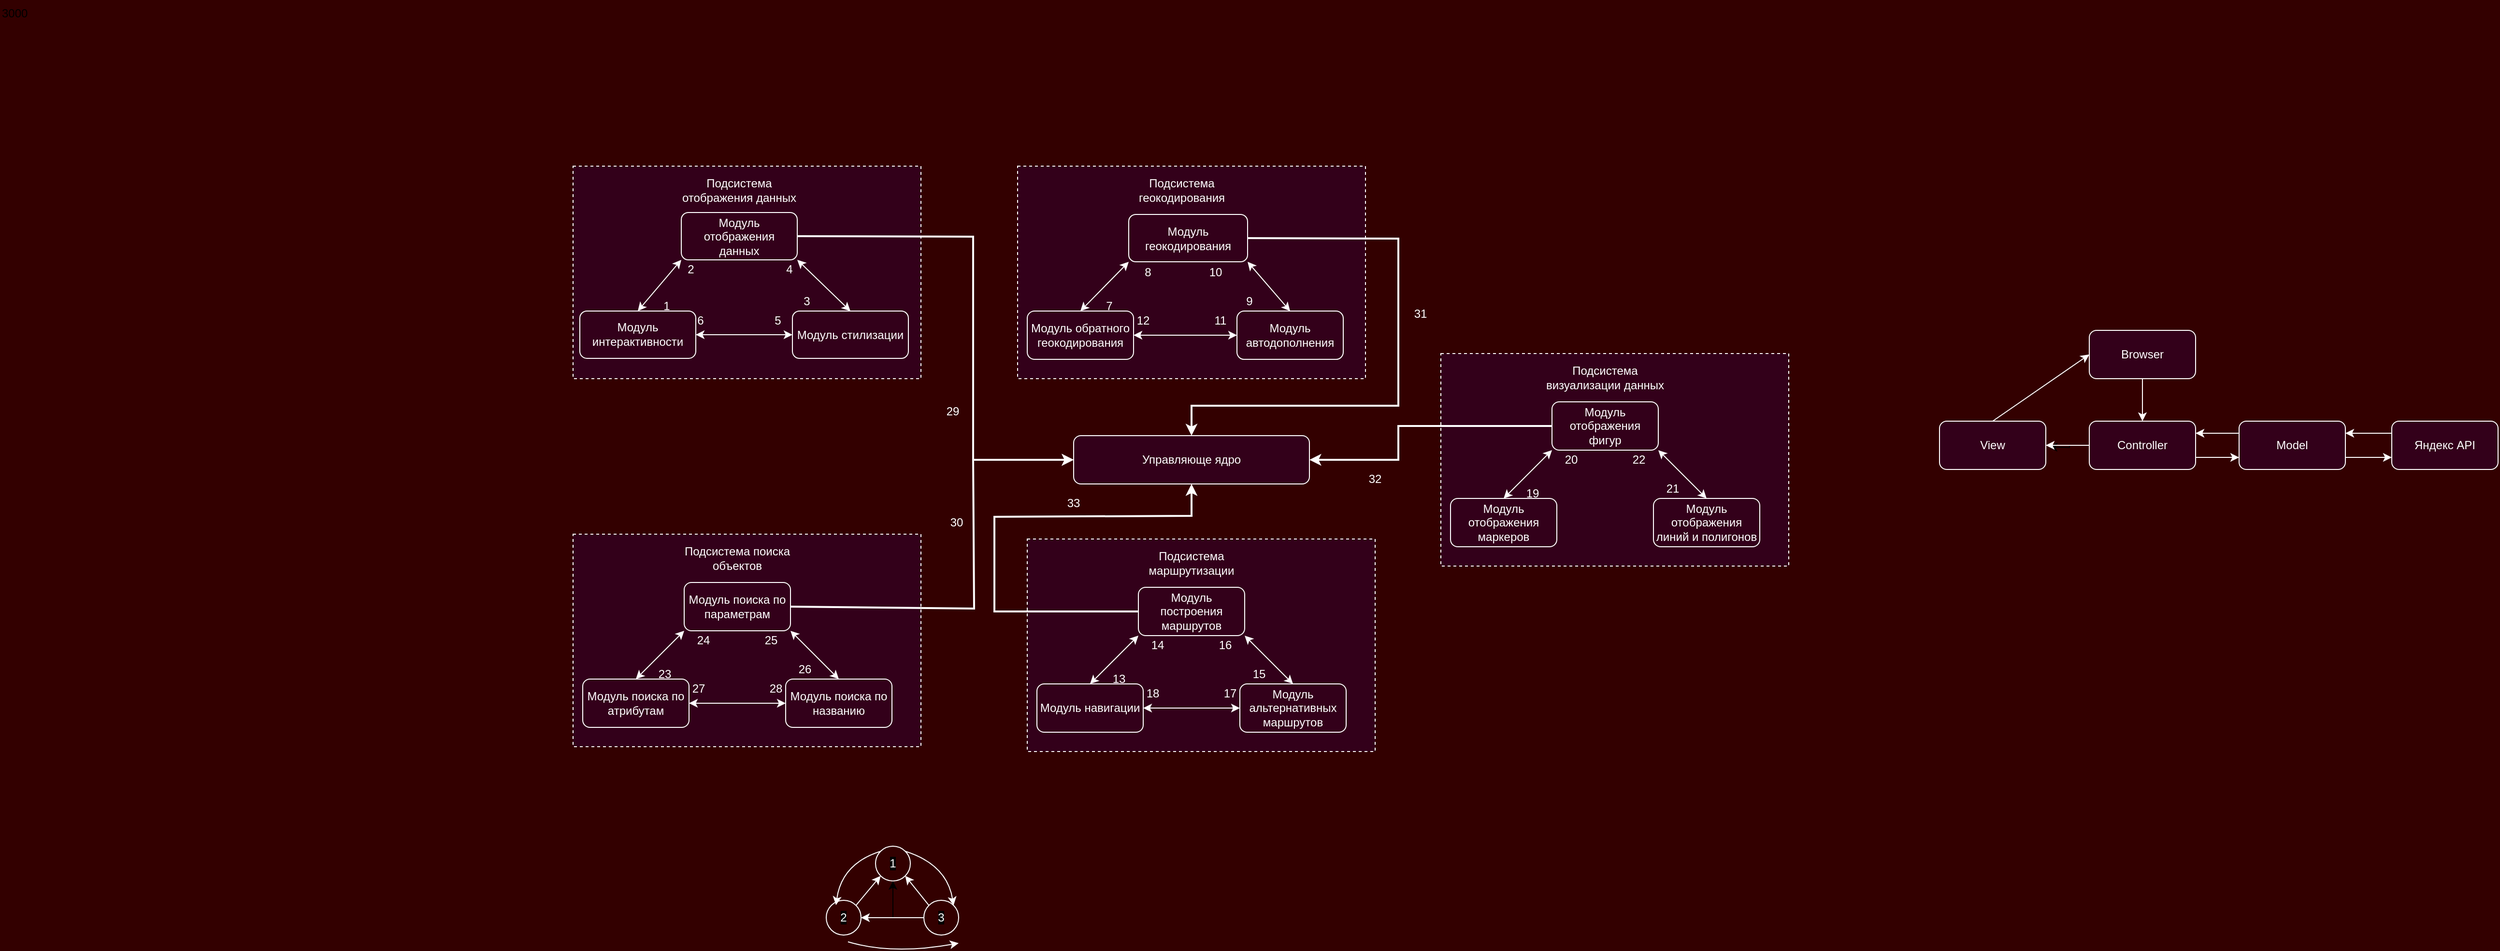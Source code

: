 <mxfile version="23.1.2" type="github">
  <diagram name="Страница — 1" id="5i1mLzlN07jmrmbTKN8E">
    <mxGraphModel dx="607" dy="330" grid="0" gridSize="2" guides="1" tooltips="1" connect="1" arrows="1" fold="1" page="1" pageScale="1" pageWidth="300000" pageHeight="300000" background="#330000" math="0" shadow="0">
      <root>
        <mxCell id="0" />
        <mxCell id="1" parent="0" />
        <mxCell id="a494tXdaxEgdpBk0lXqR-2" value="" style="rounded=0;whiteSpace=wrap;html=1;labelBackgroundColor=none;fillColor=#33001A;strokeColor=#FFFFFF;fontColor=#FFFFFF;dashed=1;" parent="1" vertex="1">
          <mxGeometry x="772" y="334" width="360" height="220" as="geometry" />
        </mxCell>
        <mxCell id="a494tXdaxEgdpBk0lXqR-33" value="Подсистема отображения данных" style="text;strokeColor=none;align=center;fillColor=none;html=1;verticalAlign=middle;whiteSpace=wrap;rounded=0;labelBackgroundColor=none;fontColor=#FFFFFF;" parent="1" vertex="1">
          <mxGeometry x="879" y="344" width="130" height="30" as="geometry" />
        </mxCell>
        <mxCell id="a494tXdaxEgdpBk0lXqR-49" value="" style="endArrow=classic;startArrow=classic;rounded=0;entryX=0;entryY=1;entryDx=0;entryDy=0;exitX=0.5;exitY=0;exitDx=0;exitDy=0;strokeColor=#FFFFFF;targetPerimeterSpacing=2;sourcePerimeterSpacing=2;labelPosition=left;verticalLabelPosition=top;align=right;verticalAlign=bottom;html=1;" parent="1" source="a494tXdaxEgdpBk0lXqR-118" target="a494tXdaxEgdpBk0lXqR-117" edge="1">
          <mxGeometry width="50" height="50" relative="1" as="geometry">
            <mxPoint x="839" y="484" as="sourcePoint" />
            <mxPoint x="904.582" y="426.435" as="targetPoint" />
            <Array as="points" />
          </mxGeometry>
        </mxCell>
        <mxCell id="a494tXdaxEgdpBk0lXqR-51" value="1" style="text;html=1;strokeColor=none;fillColor=none;align=center;verticalAlign=middle;whiteSpace=wrap;rounded=0;fontColor=#FFFFFF;" parent="1" vertex="1">
          <mxGeometry x="854" y="469" width="30" height="20" as="geometry" />
        </mxCell>
        <mxCell id="a494tXdaxEgdpBk0lXqR-52" value="2" style="text;html=1;strokeColor=none;fillColor=none;align=center;verticalAlign=middle;whiteSpace=wrap;rounded=0;fontColor=#FFFFFF;" parent="1" vertex="1">
          <mxGeometry x="879" y="431" width="30" height="20" as="geometry" />
        </mxCell>
        <mxCell id="a494tXdaxEgdpBk0lXqR-53" value="" style="endArrow=classic;startArrow=classic;rounded=0;entryX=1;entryY=1;entryDx=0;entryDy=0;exitX=0.5;exitY=0;exitDx=0;exitDy=0;strokeColor=#FFFFFF;targetPerimeterSpacing=2;sourcePerimeterSpacing=2;labelPosition=left;verticalLabelPosition=top;align=right;verticalAlign=bottom;html=1;jumpStyle=none;" parent="1" source="a494tXdaxEgdpBk0lXqR-119" target="a494tXdaxEgdpBk0lXqR-117" edge="1">
          <mxGeometry width="50" height="50" relative="1" as="geometry">
            <mxPoint x="1049" y="484" as="sourcePoint" />
            <mxPoint x="983.418" y="426.435" as="targetPoint" />
            <Array as="points" />
          </mxGeometry>
        </mxCell>
        <mxCell id="a494tXdaxEgdpBk0lXqR-54" value="" style="endArrow=classic;startArrow=classic;rounded=0;exitX=0;exitY=0.5;exitDx=0;exitDy=0;strokeColor=#FFFFFF;targetPerimeterSpacing=2;sourcePerimeterSpacing=2;labelPosition=left;verticalLabelPosition=top;align=right;verticalAlign=bottom;html=1;entryX=1;entryY=0.5;entryDx=0;entryDy=0;" parent="1" source="a494tXdaxEgdpBk0lXqR-119" target="a494tXdaxEgdpBk0lXqR-118" edge="1">
          <mxGeometry width="50" height="50" relative="1" as="geometry">
            <mxPoint x="994" y="509" as="sourcePoint" />
            <mxPoint x="894.0" y="509" as="targetPoint" />
            <Array as="points" />
          </mxGeometry>
        </mxCell>
        <mxCell id="a494tXdaxEgdpBk0lXqR-55" value="4" style="text;html=1;strokeColor=none;fillColor=none;align=center;verticalAlign=middle;whiteSpace=wrap;rounded=0;fontColor=#FFFFFF;" parent="1" vertex="1">
          <mxGeometry x="981" y="431" width="30" height="20" as="geometry" />
        </mxCell>
        <mxCell id="a494tXdaxEgdpBk0lXqR-56" value="3" style="text;html=1;strokeColor=none;fillColor=none;align=center;verticalAlign=middle;whiteSpace=wrap;rounded=0;fontColor=#FFFFFF;" parent="1" vertex="1">
          <mxGeometry x="999" y="464" width="30" height="20" as="geometry" />
        </mxCell>
        <mxCell id="a494tXdaxEgdpBk0lXqR-57" value="6" style="text;html=1;strokeColor=none;fillColor=none;align=center;verticalAlign=middle;whiteSpace=wrap;rounded=0;fontColor=#FFFFFF;" parent="1" vertex="1">
          <mxGeometry x="889" y="484" width="30" height="20" as="geometry" />
        </mxCell>
        <mxCell id="a494tXdaxEgdpBk0lXqR-58" value="5" style="text;html=1;strokeColor=none;fillColor=none;align=center;verticalAlign=middle;whiteSpace=wrap;rounded=0;fontColor=#FFFFFF;" parent="1" vertex="1">
          <mxGeometry x="969" y="484" width="30" height="20" as="geometry" />
        </mxCell>
        <mxCell id="a494tXdaxEgdpBk0lXqR-60" value="" style="rounded=0;whiteSpace=wrap;html=1;labelBackgroundColor=none;fillColor=#33001A;strokeColor=#FFFFFF;fontColor=#FFFFFF;dashed=1;" parent="1" vertex="1">
          <mxGeometry x="1232" y="334" width="360" height="220" as="geometry" />
        </mxCell>
        <mxCell id="a494tXdaxEgdpBk0lXqR-61" value="Модуль геокодирования" style="rounded=1;whiteSpace=wrap;html=1;strokeColor=#FFFFFF;fillColor=#33001A;fontColor=#FFFFFF;" parent="1" vertex="1">
          <mxGeometry x="1347" y="384" width="123" height="49.05" as="geometry" />
        </mxCell>
        <mxCell id="a494tXdaxEgdpBk0lXqR-62" value="Подсистема геокодирования" style="text;strokeColor=none;align=center;fillColor=none;html=1;verticalAlign=middle;whiteSpace=wrap;rounded=0;labelBackgroundColor=none;fontColor=#FFFFFF;" parent="1" vertex="1">
          <mxGeometry x="1337" y="344" width="130" height="30" as="geometry" />
        </mxCell>
        <mxCell id="a494tXdaxEgdpBk0lXqR-63" value="Модуль обратного геокодирования" style="rounded=1;whiteSpace=wrap;html=1;strokeColor=#FFFFFF;fillColor=#33001A;fontColor=#FFFFFF;" parent="1" vertex="1">
          <mxGeometry x="1242" y="484" width="110" height="50" as="geometry" />
        </mxCell>
        <mxCell id="a494tXdaxEgdpBk0lXqR-64" value="Модуль автодополнения" style="rounded=1;whiteSpace=wrap;html=1;strokeColor=#FFFFFF;fillColor=#33001A;fontColor=#FFFFFF;" parent="1" vertex="1">
          <mxGeometry x="1459" y="484.05" width="110" height="50" as="geometry" />
        </mxCell>
        <mxCell id="a494tXdaxEgdpBk0lXqR-65" value="" style="endArrow=classic;startArrow=classic;rounded=0;entryX=0;entryY=1;entryDx=0;entryDy=0;exitX=0.5;exitY=0;exitDx=0;exitDy=0;strokeColor=#FFFFFF;targetPerimeterSpacing=2;sourcePerimeterSpacing=2;labelPosition=left;verticalLabelPosition=top;align=right;verticalAlign=bottom;html=1;" parent="1" source="a494tXdaxEgdpBk0lXqR-63" target="a494tXdaxEgdpBk0lXqR-61" edge="1">
          <mxGeometry width="50" height="50" relative="1" as="geometry">
            <mxPoint x="1542" y="564" as="sourcePoint" />
            <mxPoint x="1592" y="514" as="targetPoint" />
            <Array as="points" />
          </mxGeometry>
        </mxCell>
        <mxCell id="a494tXdaxEgdpBk0lXqR-66" value="7" style="text;html=1;strokeColor=none;fillColor=none;align=center;verticalAlign=middle;whiteSpace=wrap;rounded=0;fontColor=#FFFFFF;" parent="1" vertex="1">
          <mxGeometry x="1312" y="469" width="30" height="20" as="geometry" />
        </mxCell>
        <mxCell id="a494tXdaxEgdpBk0lXqR-67" value="8" style="text;html=1;strokeColor=none;fillColor=none;align=center;verticalAlign=middle;whiteSpace=wrap;rounded=0;fontColor=#FFFFFF;" parent="1" vertex="1">
          <mxGeometry x="1352" y="434" width="30" height="20" as="geometry" />
        </mxCell>
        <mxCell id="a494tXdaxEgdpBk0lXqR-68" value="" style="endArrow=classic;startArrow=classic;rounded=0;entryX=1;entryY=1;entryDx=0;entryDy=0;exitX=0.5;exitY=0;exitDx=0;exitDy=0;strokeColor=#FFFFFF;targetPerimeterSpacing=2;sourcePerimeterSpacing=2;labelPosition=left;verticalLabelPosition=top;align=right;verticalAlign=bottom;html=1;jumpStyle=none;" parent="1" source="a494tXdaxEgdpBk0lXqR-64" target="a494tXdaxEgdpBk0lXqR-61" edge="1">
          <mxGeometry width="50" height="50" relative="1" as="geometry">
            <mxPoint x="1312" y="494" as="sourcePoint" />
            <mxPoint x="1392" y="474" as="targetPoint" />
            <Array as="points" />
          </mxGeometry>
        </mxCell>
        <mxCell id="a494tXdaxEgdpBk0lXqR-69" value="" style="endArrow=classic;startArrow=classic;rounded=0;exitX=0;exitY=0.5;exitDx=0;exitDy=0;strokeColor=#FFFFFF;targetPerimeterSpacing=2;sourcePerimeterSpacing=2;labelPosition=left;verticalLabelPosition=top;align=right;verticalAlign=bottom;html=1;entryX=1;entryY=0.5;entryDx=0;entryDy=0;" parent="1" source="a494tXdaxEgdpBk0lXqR-64" target="a494tXdaxEgdpBk0lXqR-63" edge="1">
          <mxGeometry width="50" height="50" relative="1" as="geometry">
            <mxPoint x="1474" y="489" as="sourcePoint" />
            <mxPoint x="1382" y="469" as="targetPoint" />
            <Array as="points" />
          </mxGeometry>
        </mxCell>
        <mxCell id="a494tXdaxEgdpBk0lXqR-70" value="10" style="text;html=1;strokeColor=none;fillColor=none;align=center;verticalAlign=middle;whiteSpace=wrap;rounded=0;fontColor=#FFFFFF;" parent="1" vertex="1">
          <mxGeometry x="1422" y="434" width="30" height="20" as="geometry" />
        </mxCell>
        <mxCell id="a494tXdaxEgdpBk0lXqR-71" value="9" style="text;html=1;strokeColor=none;fillColor=none;align=center;verticalAlign=middle;whiteSpace=wrap;rounded=0;fontColor=#FFFFFF;" parent="1" vertex="1">
          <mxGeometry x="1457" y="464" width="30" height="20" as="geometry" />
        </mxCell>
        <mxCell id="a494tXdaxEgdpBk0lXqR-72" value="12" style="text;html=1;strokeColor=none;fillColor=none;align=center;verticalAlign=middle;whiteSpace=wrap;rounded=0;fontColor=#FFFFFF;" parent="1" vertex="1">
          <mxGeometry x="1347" y="484" width="30" height="20" as="geometry" />
        </mxCell>
        <mxCell id="a494tXdaxEgdpBk0lXqR-73" value="11" style="text;html=1;strokeColor=none;fillColor=none;align=center;verticalAlign=middle;whiteSpace=wrap;rounded=0;fontColor=#FFFFFF;" parent="1" vertex="1">
          <mxGeometry x="1427" y="484" width="30" height="20" as="geometry" />
        </mxCell>
        <mxCell id="a494tXdaxEgdpBk0lXqR-74" value="" style="rounded=0;whiteSpace=wrap;html=1;labelBackgroundColor=none;fillColor=#33001A;strokeColor=#FFFFFF;fontColor=#FFFFFF;dashed=1;" parent="1" vertex="1">
          <mxGeometry x="1242" y="720" width="360" height="220" as="geometry" />
        </mxCell>
        <mxCell id="a494tXdaxEgdpBk0lXqR-75" value="Модуль построения маршрутов" style="rounded=1;whiteSpace=wrap;html=1;strokeColor=#FFFFFF;fillColor=#33001A;fontColor=#FFFFFF;" parent="1" vertex="1">
          <mxGeometry x="1357" y="770" width="110" height="50" as="geometry" />
        </mxCell>
        <mxCell id="a494tXdaxEgdpBk0lXqR-76" value="Подсистема маршрутизации" style="text;strokeColor=none;align=center;fillColor=none;html=1;verticalAlign=middle;whiteSpace=wrap;rounded=0;labelBackgroundColor=none;fontColor=#FFFFFF;" parent="1" vertex="1">
          <mxGeometry x="1347" y="730" width="130" height="30" as="geometry" />
        </mxCell>
        <mxCell id="a494tXdaxEgdpBk0lXqR-77" value="Модуль навигации" style="rounded=1;whiteSpace=wrap;html=1;strokeColor=#FFFFFF;fillColor=#33001A;fontColor=#FFFFFF;" parent="1" vertex="1">
          <mxGeometry x="1252" y="870" width="110" height="50" as="geometry" />
        </mxCell>
        <mxCell id="a494tXdaxEgdpBk0lXqR-78" value="Модуль альтернативных маршрутов" style="rounded=1;whiteSpace=wrap;html=1;strokeColor=#FFFFFF;fillColor=#33001A;fontColor=#FFFFFF;" parent="1" vertex="1">
          <mxGeometry x="1462" y="870" width="110" height="50" as="geometry" />
        </mxCell>
        <mxCell id="a494tXdaxEgdpBk0lXqR-79" value="" style="endArrow=classic;startArrow=classic;rounded=0;entryX=0;entryY=1;entryDx=0;entryDy=0;exitX=0.5;exitY=0;exitDx=0;exitDy=0;strokeColor=#FFFFFF;targetPerimeterSpacing=2;sourcePerimeterSpacing=2;labelPosition=left;verticalLabelPosition=top;align=right;verticalAlign=bottom;html=1;" parent="1" source="a494tXdaxEgdpBk0lXqR-77" target="a494tXdaxEgdpBk0lXqR-75" edge="1">
          <mxGeometry width="50" height="50" relative="1" as="geometry">
            <mxPoint x="1552" y="950" as="sourcePoint" />
            <mxPoint x="1602" y="900" as="targetPoint" />
            <Array as="points" />
          </mxGeometry>
        </mxCell>
        <mxCell id="a494tXdaxEgdpBk0lXqR-80" value="13" style="text;html=1;strokeColor=none;fillColor=none;align=center;verticalAlign=middle;whiteSpace=wrap;rounded=0;fontColor=#FFFFFF;" parent="1" vertex="1">
          <mxGeometry x="1322" y="855" width="30" height="20" as="geometry" />
        </mxCell>
        <mxCell id="a494tXdaxEgdpBk0lXqR-81" value="14" style="text;html=1;strokeColor=none;fillColor=none;align=center;verticalAlign=middle;whiteSpace=wrap;rounded=0;fontColor=#FFFFFF;" parent="1" vertex="1">
          <mxGeometry x="1362" y="820" width="30" height="20" as="geometry" />
        </mxCell>
        <mxCell id="a494tXdaxEgdpBk0lXqR-82" value="" style="endArrow=classic;startArrow=classic;rounded=0;entryX=1;entryY=1;entryDx=0;entryDy=0;exitX=0.5;exitY=0;exitDx=0;exitDy=0;strokeColor=#FFFFFF;targetPerimeterSpacing=2;sourcePerimeterSpacing=2;labelPosition=left;verticalLabelPosition=top;align=right;verticalAlign=bottom;html=1;jumpStyle=none;" parent="1" source="a494tXdaxEgdpBk0lXqR-78" target="a494tXdaxEgdpBk0lXqR-75" edge="1">
          <mxGeometry width="50" height="50" relative="1" as="geometry">
            <mxPoint x="1322" y="880" as="sourcePoint" />
            <mxPoint x="1402" y="860" as="targetPoint" />
            <Array as="points" />
          </mxGeometry>
        </mxCell>
        <mxCell id="a494tXdaxEgdpBk0lXqR-83" value="" style="endArrow=classic;startArrow=classic;rounded=0;exitX=0;exitY=0.5;exitDx=0;exitDy=0;strokeColor=#FFFFFF;targetPerimeterSpacing=2;sourcePerimeterSpacing=2;labelPosition=left;verticalLabelPosition=top;align=right;verticalAlign=bottom;html=1;entryX=1;entryY=0.5;entryDx=0;entryDy=0;" parent="1" source="a494tXdaxEgdpBk0lXqR-78" target="a494tXdaxEgdpBk0lXqR-77" edge="1">
          <mxGeometry width="50" height="50" relative="1" as="geometry">
            <mxPoint x="1484" y="875" as="sourcePoint" />
            <mxPoint x="1392" y="855" as="targetPoint" />
            <Array as="points" />
          </mxGeometry>
        </mxCell>
        <mxCell id="a494tXdaxEgdpBk0lXqR-84" value="16" style="text;html=1;strokeColor=none;fillColor=none;align=center;verticalAlign=middle;whiteSpace=wrap;rounded=0;fontColor=#FFFFFF;" parent="1" vertex="1">
          <mxGeometry x="1432" y="820" width="30" height="20" as="geometry" />
        </mxCell>
        <mxCell id="a494tXdaxEgdpBk0lXqR-85" value="15" style="text;html=1;strokeColor=none;fillColor=none;align=center;verticalAlign=middle;whiteSpace=wrap;rounded=0;fontColor=#FFFFFF;" parent="1" vertex="1">
          <mxGeometry x="1467" y="850" width="30" height="20" as="geometry" />
        </mxCell>
        <mxCell id="a494tXdaxEgdpBk0lXqR-86" value="18" style="text;html=1;strokeColor=none;fillColor=none;align=center;verticalAlign=middle;whiteSpace=wrap;rounded=0;fontColor=#FFFFFF;" parent="1" vertex="1">
          <mxGeometry x="1357" y="870" width="30" height="20" as="geometry" />
        </mxCell>
        <mxCell id="a494tXdaxEgdpBk0lXqR-87" value="17" style="text;html=1;strokeColor=none;fillColor=none;align=center;verticalAlign=middle;whiteSpace=wrap;rounded=0;fontColor=#FFFFFF;" parent="1" vertex="1">
          <mxGeometry x="1437" y="870" width="30" height="20" as="geometry" />
        </mxCell>
        <mxCell id="a494tXdaxEgdpBk0lXqR-88" value="" style="rounded=0;whiteSpace=wrap;html=1;labelBackgroundColor=none;fillColor=#33001A;strokeColor=#FFFFFF;fontColor=#FFFFFF;dashed=1;" parent="1" vertex="1">
          <mxGeometry x="1670" y="528" width="360" height="220" as="geometry" />
        </mxCell>
        <mxCell id="a494tXdaxEgdpBk0lXqR-89" value="Модуль отображения фигур" style="rounded=1;whiteSpace=wrap;html=1;strokeColor=#FFFFFF;fillColor=#33001A;fontColor=#FFFFFF;" parent="1" vertex="1">
          <mxGeometry x="1785" y="578" width="110" height="50" as="geometry" />
        </mxCell>
        <mxCell id="a494tXdaxEgdpBk0lXqR-90" value="Подсистема визуализации данных" style="text;strokeColor=none;align=center;fillColor=none;html=1;verticalAlign=middle;whiteSpace=wrap;rounded=0;labelBackgroundColor=none;fontColor=#FFFFFF;" parent="1" vertex="1">
          <mxGeometry x="1775" y="538" width="130" height="30" as="geometry" />
        </mxCell>
        <mxCell id="a494tXdaxEgdpBk0lXqR-91" value="Модуль отображения маркеров" style="rounded=1;whiteSpace=wrap;html=1;strokeColor=#FFFFFF;fillColor=#33001A;fontColor=#FFFFFF;" parent="1" vertex="1">
          <mxGeometry x="1680" y="678" width="110" height="50" as="geometry" />
        </mxCell>
        <mxCell id="a494tXdaxEgdpBk0lXqR-92" value="Модуль отображения линий и полигонов" style="rounded=1;whiteSpace=wrap;html=1;strokeColor=#FFFFFF;fillColor=#33001A;fontColor=#FFFFFF;" parent="1" vertex="1">
          <mxGeometry x="1890" y="678" width="110" height="50" as="geometry" />
        </mxCell>
        <mxCell id="a494tXdaxEgdpBk0lXqR-93" value="" style="endArrow=classic;startArrow=classic;rounded=0;entryX=0;entryY=1;entryDx=0;entryDy=0;exitX=0.5;exitY=0;exitDx=0;exitDy=0;strokeColor=#FFFFFF;targetPerimeterSpacing=2;sourcePerimeterSpacing=2;labelPosition=left;verticalLabelPosition=top;align=right;verticalAlign=bottom;html=1;" parent="1" source="a494tXdaxEgdpBk0lXqR-91" target="a494tXdaxEgdpBk0lXqR-89" edge="1">
          <mxGeometry width="50" height="50" relative="1" as="geometry">
            <mxPoint x="1980" y="758" as="sourcePoint" />
            <mxPoint x="2030" y="708" as="targetPoint" />
            <Array as="points" />
          </mxGeometry>
        </mxCell>
        <mxCell id="a494tXdaxEgdpBk0lXqR-94" value="19" style="text;html=1;strokeColor=none;fillColor=none;align=center;verticalAlign=middle;whiteSpace=wrap;rounded=0;fontColor=#FFFFFF;" parent="1" vertex="1">
          <mxGeometry x="1750" y="663" width="30" height="20" as="geometry" />
        </mxCell>
        <mxCell id="a494tXdaxEgdpBk0lXqR-95" value="20" style="text;html=1;strokeColor=none;fillColor=none;align=center;verticalAlign=middle;whiteSpace=wrap;rounded=0;fontColor=#FFFFFF;" parent="1" vertex="1">
          <mxGeometry x="1790" y="628" width="30" height="20" as="geometry" />
        </mxCell>
        <mxCell id="a494tXdaxEgdpBk0lXqR-96" value="" style="endArrow=classic;startArrow=classic;rounded=0;entryX=1;entryY=1;entryDx=0;entryDy=0;exitX=0.5;exitY=0;exitDx=0;exitDy=0;strokeColor=#FFFFFF;targetPerimeterSpacing=2;sourcePerimeterSpacing=2;labelPosition=left;verticalLabelPosition=top;align=right;verticalAlign=bottom;html=1;jumpStyle=none;" parent="1" source="a494tXdaxEgdpBk0lXqR-92" target="a494tXdaxEgdpBk0lXqR-89" edge="1">
          <mxGeometry width="50" height="50" relative="1" as="geometry">
            <mxPoint x="1750" y="688" as="sourcePoint" />
            <mxPoint x="1830" y="668" as="targetPoint" />
            <Array as="points" />
          </mxGeometry>
        </mxCell>
        <mxCell id="a494tXdaxEgdpBk0lXqR-98" value="22" style="text;html=1;strokeColor=none;fillColor=none;align=center;verticalAlign=middle;whiteSpace=wrap;rounded=0;fontColor=#FFFFFF;" parent="1" vertex="1">
          <mxGeometry x="1860" y="628" width="30" height="20" as="geometry" />
        </mxCell>
        <mxCell id="a494tXdaxEgdpBk0lXqR-99" value="21" style="text;html=1;strokeColor=none;fillColor=none;align=center;verticalAlign=middle;whiteSpace=wrap;rounded=0;fontColor=#FFFFFF;" parent="1" vertex="1">
          <mxGeometry x="1895" y="658" width="30" height="20" as="geometry" />
        </mxCell>
        <mxCell id="a494tXdaxEgdpBk0lXqR-103" value="" style="rounded=0;whiteSpace=wrap;html=1;labelBackgroundColor=none;fillColor=#33001A;strokeColor=#FFFFFF;fontColor=#FFFFFF;dashed=1;" parent="1" vertex="1">
          <mxGeometry x="772" y="715" width="360" height="220" as="geometry" />
        </mxCell>
        <mxCell id="a494tXdaxEgdpBk0lXqR-104" value="Модуль поиска по параметрам" style="rounded=1;whiteSpace=wrap;html=1;strokeColor=#FFFFFF;fillColor=#33001A;fontColor=#FFFFFF;" parent="1" vertex="1">
          <mxGeometry x="887" y="765" width="110" height="50" as="geometry" />
        </mxCell>
        <mxCell id="a494tXdaxEgdpBk0lXqR-105" value="Подсистема поиска объектов" style="text;strokeColor=none;align=center;fillColor=none;html=1;verticalAlign=middle;whiteSpace=wrap;rounded=0;labelBackgroundColor=none;fontColor=#FFFFFF;" parent="1" vertex="1">
          <mxGeometry x="877" y="725" width="130" height="30" as="geometry" />
        </mxCell>
        <mxCell id="a494tXdaxEgdpBk0lXqR-106" value="Модуль поиска по атрибутам" style="rounded=1;whiteSpace=wrap;html=1;strokeColor=#FFFFFF;fillColor=#33001A;fontColor=#FFFFFF;" parent="1" vertex="1">
          <mxGeometry x="782" y="865" width="110" height="50" as="geometry" />
        </mxCell>
        <mxCell id="a494tXdaxEgdpBk0lXqR-107" value="Модуль поиска по названию" style="rounded=1;whiteSpace=wrap;html=1;strokeColor=#FFFFFF;fillColor=#33001A;fontColor=#FFFFFF;" parent="1" vertex="1">
          <mxGeometry x="992" y="865" width="110" height="50" as="geometry" />
        </mxCell>
        <mxCell id="a494tXdaxEgdpBk0lXqR-108" value="" style="endArrow=classic;startArrow=classic;rounded=0;entryX=0;entryY=1;entryDx=0;entryDy=0;exitX=0.5;exitY=0;exitDx=0;exitDy=0;strokeColor=#FFFFFF;targetPerimeterSpacing=2;sourcePerimeterSpacing=2;labelPosition=left;verticalLabelPosition=top;align=right;verticalAlign=bottom;html=1;" parent="1" source="a494tXdaxEgdpBk0lXqR-106" target="a494tXdaxEgdpBk0lXqR-104" edge="1">
          <mxGeometry width="50" height="50" relative="1" as="geometry">
            <mxPoint x="1082" y="945" as="sourcePoint" />
            <mxPoint x="1132" y="895" as="targetPoint" />
            <Array as="points" />
          </mxGeometry>
        </mxCell>
        <mxCell id="a494tXdaxEgdpBk0lXqR-109" value="23" style="text;html=1;strokeColor=none;fillColor=none;align=center;verticalAlign=middle;whiteSpace=wrap;rounded=0;fontColor=#FFFFFF;" parent="1" vertex="1">
          <mxGeometry x="852" y="850" width="30" height="20" as="geometry" />
        </mxCell>
        <mxCell id="a494tXdaxEgdpBk0lXqR-110" value="24" style="text;html=1;strokeColor=none;fillColor=none;align=center;verticalAlign=middle;whiteSpace=wrap;rounded=0;fontColor=#FFFFFF;" parent="1" vertex="1">
          <mxGeometry x="892" y="815" width="30" height="20" as="geometry" />
        </mxCell>
        <mxCell id="a494tXdaxEgdpBk0lXqR-111" value="" style="endArrow=classic;startArrow=classic;rounded=0;entryX=1;entryY=1;entryDx=0;entryDy=0;exitX=0.5;exitY=0;exitDx=0;exitDy=0;strokeColor=#FFFFFF;targetPerimeterSpacing=2;sourcePerimeterSpacing=2;labelPosition=left;verticalLabelPosition=top;align=right;verticalAlign=bottom;html=1;jumpStyle=none;" parent="1" source="a494tXdaxEgdpBk0lXqR-107" target="a494tXdaxEgdpBk0lXqR-104" edge="1">
          <mxGeometry width="50" height="50" relative="1" as="geometry">
            <mxPoint x="852" y="875" as="sourcePoint" />
            <mxPoint x="932" y="855" as="targetPoint" />
            <Array as="points" />
          </mxGeometry>
        </mxCell>
        <mxCell id="a494tXdaxEgdpBk0lXqR-112" value="" style="endArrow=classic;startArrow=classic;rounded=0;exitX=0;exitY=0.5;exitDx=0;exitDy=0;strokeColor=#FFFFFF;targetPerimeterSpacing=2;sourcePerimeterSpacing=2;labelPosition=left;verticalLabelPosition=top;align=right;verticalAlign=bottom;html=1;entryX=1;entryY=0.5;entryDx=0;entryDy=0;" parent="1" source="a494tXdaxEgdpBk0lXqR-107" target="a494tXdaxEgdpBk0lXqR-106" edge="1">
          <mxGeometry width="50" height="50" relative="1" as="geometry">
            <mxPoint x="1014" y="870" as="sourcePoint" />
            <mxPoint x="922" y="850" as="targetPoint" />
            <Array as="points" />
          </mxGeometry>
        </mxCell>
        <mxCell id="a494tXdaxEgdpBk0lXqR-113" value="25" style="text;html=1;strokeColor=none;fillColor=none;align=center;verticalAlign=middle;whiteSpace=wrap;rounded=0;fontColor=#FFFFFF;" parent="1" vertex="1">
          <mxGeometry x="962" y="815" width="30" height="20" as="geometry" />
        </mxCell>
        <mxCell id="a494tXdaxEgdpBk0lXqR-114" value="26" style="text;html=1;strokeColor=none;fillColor=none;align=center;verticalAlign=middle;whiteSpace=wrap;rounded=0;fontColor=#FFFFFF;" parent="1" vertex="1">
          <mxGeometry x="997" y="845" width="30" height="20" as="geometry" />
        </mxCell>
        <mxCell id="a494tXdaxEgdpBk0lXqR-115" value="27" style="text;html=1;strokeColor=none;fillColor=none;align=center;verticalAlign=middle;whiteSpace=wrap;rounded=0;fontColor=#FFFFFF;" parent="1" vertex="1">
          <mxGeometry x="887" y="865" width="30" height="20" as="geometry" />
        </mxCell>
        <mxCell id="a494tXdaxEgdpBk0lXqR-116" value="28" style="text;html=1;strokeColor=none;fillColor=none;align=center;verticalAlign=middle;whiteSpace=wrap;rounded=0;fontColor=#FFFFFF;" parent="1" vertex="1">
          <mxGeometry x="967" y="865" width="30" height="20" as="geometry" />
        </mxCell>
        <mxCell id="a494tXdaxEgdpBk0lXqR-117" value="Модуль отображения данных" style="rounded=1;whiteSpace=wrap;html=1;strokeColor=#FFFFFF;fillColor=#33001A;fontColor=#FFFFFF;" parent="1" vertex="1">
          <mxGeometry x="884" y="382" width="120" height="49" as="geometry" />
        </mxCell>
        <mxCell id="a494tXdaxEgdpBk0lXqR-118" value="Модуль интерактивности" style="rounded=1;whiteSpace=wrap;html=1;strokeColor=#FFFFFF;fillColor=#33001A;fontColor=#FFFFFF;" parent="1" vertex="1">
          <mxGeometry x="779" y="483.95" width="120" height="49" as="geometry" />
        </mxCell>
        <mxCell id="a494tXdaxEgdpBk0lXqR-119" value="Модуль стилизации" style="rounded=1;whiteSpace=wrap;html=1;strokeColor=#FFFFFF;fillColor=#33001A;fontColor=#FFFFFF;" parent="1" vertex="1">
          <mxGeometry x="999" y="484" width="120" height="49" as="geometry" />
        </mxCell>
        <mxCell id="a494tXdaxEgdpBk0lXqR-121" value="Управляюще ядро" style="rounded=1;whiteSpace=wrap;html=1;strokeColor=#FFFFFF;fillColor=#33001A;fontColor=#FFFFFF;" parent="1" vertex="1">
          <mxGeometry x="1290" y="613" width="244" height="50" as="geometry" />
        </mxCell>
        <mxCell id="a494tXdaxEgdpBk0lXqR-122" value="3000" style="text;whiteSpace=wrap;" parent="1" vertex="1">
          <mxGeometry x="179.444" y="162.222" width="47" height="28" as="geometry" />
        </mxCell>
        <mxCell id="a494tXdaxEgdpBk0lXqR-125" value="" style="endArrow=classic;html=1;rounded=0;strokeColor=#FFFFFF;exitX=1;exitY=0.5;exitDx=0;exitDy=0;entryX=0;entryY=0.5;entryDx=0;entryDy=0;strokeWidth=2;" parent="1" source="a494tXdaxEgdpBk0lXqR-117" target="a494tXdaxEgdpBk0lXqR-121" edge="1">
          <mxGeometry width="50" height="50" relative="1" as="geometry">
            <mxPoint x="1155" y="626" as="sourcePoint" />
            <mxPoint x="1186" y="645" as="targetPoint" />
            <Array as="points">
              <mxPoint x="1186" y="407" />
              <mxPoint x="1186" y="638" />
            </Array>
          </mxGeometry>
        </mxCell>
        <mxCell id="a494tXdaxEgdpBk0lXqR-126" value="" style="endArrow=classic;html=1;rounded=0;strokeColor=#FFFFFF;strokeWidth=2;exitX=1;exitY=0.5;exitDx=0;exitDy=0;entryX=0.5;entryY=0;entryDx=0;entryDy=0;" parent="1" source="a494tXdaxEgdpBk0lXqR-61" target="a494tXdaxEgdpBk0lXqR-121" edge="1">
          <mxGeometry width="50" height="50" relative="1" as="geometry">
            <mxPoint x="1630" y="340" as="sourcePoint" />
            <mxPoint x="1400" y="582" as="targetPoint" />
            <Array as="points">
              <mxPoint x="1626" y="409" />
              <mxPoint x="1626" y="582" />
              <mxPoint x="1412" y="582" />
            </Array>
          </mxGeometry>
        </mxCell>
        <mxCell id="a494tXdaxEgdpBk0lXqR-127" value="" style="endArrow=classic;html=1;rounded=0;strokeColor=#FFFFFF;exitX=0;exitY=0.5;exitDx=0;exitDy=0;entryX=1;entryY=0.5;entryDx=0;entryDy=0;strokeWidth=2;" parent="1" source="a494tXdaxEgdpBk0lXqR-89" target="a494tXdaxEgdpBk0lXqR-121" edge="1">
          <mxGeometry width="50" height="50" relative="1" as="geometry">
            <mxPoint x="1683" y="378.5" as="sourcePoint" />
            <mxPoint x="1969" y="609.5" as="targetPoint" />
            <Array as="points">
              <mxPoint x="1703" y="603" />
              <mxPoint x="1626" y="603" />
              <mxPoint x="1626" y="638" />
            </Array>
          </mxGeometry>
        </mxCell>
        <mxCell id="a494tXdaxEgdpBk0lXqR-128" value="" style="endArrow=classic;html=1;rounded=0;strokeColor=#FFFFFF;exitX=1;exitY=0.5;exitDx=0;exitDy=0;strokeWidth=2;entryX=0;entryY=0.5;entryDx=0;entryDy=0;" parent="1" source="a494tXdaxEgdpBk0lXqR-104" target="a494tXdaxEgdpBk0lXqR-121" edge="1">
          <mxGeometry width="50" height="50" relative="1" as="geometry">
            <mxPoint x="962" y="595" as="sourcePoint" />
            <mxPoint x="1280" y="634" as="targetPoint" />
            <Array as="points">
              <mxPoint x="1187" y="792" />
              <mxPoint x="1186" y="638" />
            </Array>
          </mxGeometry>
        </mxCell>
        <mxCell id="a494tXdaxEgdpBk0lXqR-129" value="" style="endArrow=classic;html=1;rounded=0;strokeColor=#FFFFFF;strokeWidth=2;entryX=0.5;entryY=1;entryDx=0;entryDy=0;" parent="1" source="a494tXdaxEgdpBk0lXqR-75" target="a494tXdaxEgdpBk0lXqR-121" edge="1">
          <mxGeometry width="50" height="50" relative="1" as="geometry">
            <mxPoint x="1064" y="843" as="sourcePoint" />
            <mxPoint x="1357" y="691" as="targetPoint" />
            <Array as="points">
              <mxPoint x="1208" y="795" />
              <mxPoint x="1208" y="697" />
              <mxPoint x="1412" y="696" />
            </Array>
          </mxGeometry>
        </mxCell>
        <mxCell id="a494tXdaxEgdpBk0lXqR-130" value="29" style="text;html=1;strokeColor=none;fillColor=none;align=center;verticalAlign=middle;whiteSpace=wrap;rounded=0;fontColor=#FFFFFF;" parent="1" vertex="1">
          <mxGeometry x="1150" y="578" width="30" height="20" as="geometry" />
        </mxCell>
        <mxCell id="a494tXdaxEgdpBk0lXqR-131" value="30" style="text;html=1;strokeColor=none;fillColor=none;align=center;verticalAlign=middle;whiteSpace=wrap;rounded=0;fontColor=#FFFFFF;" parent="1" vertex="1">
          <mxGeometry x="1154" y="693" width="30" height="20" as="geometry" />
        </mxCell>
        <mxCell id="a494tXdaxEgdpBk0lXqR-132" value="31" style="text;html=1;strokeColor=none;fillColor=none;align=center;verticalAlign=middle;whiteSpace=wrap;rounded=0;fontColor=#FFFFFF;" parent="1" vertex="1">
          <mxGeometry x="1634" y="477" width="30" height="20" as="geometry" />
        </mxCell>
        <mxCell id="a494tXdaxEgdpBk0lXqR-133" value="32" style="text;html=1;strokeColor=none;fillColor=none;align=center;verticalAlign=middle;whiteSpace=wrap;rounded=0;fontColor=#FFFFFF;" parent="1" vertex="1">
          <mxGeometry x="1587" y="648" width="30" height="20" as="geometry" />
        </mxCell>
        <mxCell id="a494tXdaxEgdpBk0lXqR-134" value="33" style="text;html=1;strokeColor=none;fillColor=none;align=center;verticalAlign=middle;whiteSpace=wrap;rounded=0;fontColor=#FFFFFF;" parent="1" vertex="1">
          <mxGeometry x="1275" y="673" width="30" height="20" as="geometry" />
        </mxCell>
        <mxCell id="LkRLXPlOQQedB5Yezab8-1" value="View" style="rounded=1;whiteSpace=wrap;html=1;strokeColor=#FFFFFF;fillColor=#33001A;fontColor=#FFFFFF;" vertex="1" parent="1">
          <mxGeometry x="2186" y="598" width="110" height="50" as="geometry" />
        </mxCell>
        <mxCell id="LkRLXPlOQQedB5Yezab8-3" value="Model" style="rounded=1;whiteSpace=wrap;html=1;strokeColor=#FFFFFF;fillColor=#33001A;fontColor=#FFFFFF;" vertex="1" parent="1">
          <mxGeometry x="2496" y="598" width="110" height="50" as="geometry" />
        </mxCell>
        <mxCell id="LkRLXPlOQQedB5Yezab8-9" style="edgeStyle=orthogonalEdgeStyle;rounded=0;orthogonalLoop=1;jettySize=auto;html=1;" edge="1" parent="1" source="LkRLXPlOQQedB5Yezab8-4">
          <mxGeometry relative="1" as="geometry">
            <mxPoint x="2299" y="624.8" as="targetPoint" />
          </mxGeometry>
        </mxCell>
        <mxCell id="LkRLXPlOQQedB5Yezab8-4" value="Controller" style="rounded=1;whiteSpace=wrap;html=1;strokeColor=#FFFFFF;fillColor=#33001A;fontColor=#FFFFFF;" vertex="1" parent="1">
          <mxGeometry x="2341" y="598" width="110" height="50" as="geometry" />
        </mxCell>
        <mxCell id="LkRLXPlOQQedB5Yezab8-7" value="" style="endArrow=classic;html=1;rounded=0;exitX=1;exitY=0.75;exitDx=0;exitDy=0;strokeColor=#FFFFFF;entryX=0;entryY=0.75;entryDx=0;entryDy=0;" edge="1" parent="1" source="LkRLXPlOQQedB5Yezab8-4" target="LkRLXPlOQQedB5Yezab8-3">
          <mxGeometry width="50" height="50" relative="1" as="geometry">
            <mxPoint x="2475" y="622.6" as="sourcePoint" />
            <mxPoint x="2537" y="622.6" as="targetPoint" />
          </mxGeometry>
        </mxCell>
        <mxCell id="LkRLXPlOQQedB5Yezab8-8" value="" style="endArrow=classic;html=1;rounded=0;strokeColor=#FFFFFF;entryX=1;entryY=0.5;entryDx=0;entryDy=0;" edge="1" parent="1" source="LkRLXPlOQQedB5Yezab8-4" target="LkRLXPlOQQedB5Yezab8-1">
          <mxGeometry width="50" height="50" relative="1" as="geometry">
            <mxPoint x="2269" y="623.2" as="sourcePoint" />
            <mxPoint x="2331" y="623.2" as="targetPoint" />
          </mxGeometry>
        </mxCell>
        <mxCell id="LkRLXPlOQQedB5Yezab8-10" value="" style="endArrow=classic;html=1;rounded=0;strokeColor=#FFFFFF;entryX=1;entryY=0.25;entryDx=0;entryDy=0;exitX=0;exitY=0.25;exitDx=0;exitDy=0;" edge="1" parent="1" source="LkRLXPlOQQedB5Yezab8-3" target="LkRLXPlOQQedB5Yezab8-4">
          <mxGeometry width="50" height="50" relative="1" as="geometry">
            <mxPoint x="2506" y="578" as="sourcePoint" />
            <mxPoint x="2461" y="578" as="targetPoint" />
          </mxGeometry>
        </mxCell>
        <mxCell id="LkRLXPlOQQedB5Yezab8-11" value="Browser" style="rounded=1;whiteSpace=wrap;html=1;strokeColor=#FFFFFF;fillColor=#33001A;fontColor=#FFFFFF;" vertex="1" parent="1">
          <mxGeometry x="2341" y="504" width="110" height="50" as="geometry" />
        </mxCell>
        <mxCell id="LkRLXPlOQQedB5Yezab8-12" value="" style="endArrow=classic;html=1;rounded=0;strokeColor=#FFFFFF;exitX=0.5;exitY=1;exitDx=0;exitDy=0;" edge="1" parent="1" source="LkRLXPlOQQedB5Yezab8-11" target="LkRLXPlOQQedB5Yezab8-4">
          <mxGeometry width="50" height="50" relative="1" as="geometry">
            <mxPoint x="2393" y="577.2" as="sourcePoint" />
            <mxPoint x="2348" y="577.2" as="targetPoint" />
          </mxGeometry>
        </mxCell>
        <mxCell id="LkRLXPlOQQedB5Yezab8-13" value="" style="endArrow=classic;html=1;rounded=0;strokeColor=#FFFFFF;entryX=0;entryY=0.5;entryDx=0;entryDy=0;exitX=0.5;exitY=0;exitDx=0;exitDy=0;" edge="1" parent="1" source="LkRLXPlOQQedB5Yezab8-1" target="LkRLXPlOQQedB5Yezab8-11">
          <mxGeometry width="50" height="50" relative="1" as="geometry">
            <mxPoint x="2544" y="538" as="sourcePoint" />
            <mxPoint x="2499" y="538" as="targetPoint" />
          </mxGeometry>
        </mxCell>
        <mxCell id="LkRLXPlOQQedB5Yezab8-15" value="Яндекс API" style="rounded=1;whiteSpace=wrap;html=1;strokeColor=#FFFFFF;fillColor=#33001A;fontColor=#FFFFFF;" vertex="1" parent="1">
          <mxGeometry x="2654" y="598" width="110" height="50" as="geometry" />
        </mxCell>
        <mxCell id="LkRLXPlOQQedB5Yezab8-16" value="" style="endArrow=classic;html=1;rounded=0;strokeColor=#FFFFFF;exitX=0;exitY=0.25;exitDx=0;exitDy=0;entryX=1;entryY=0.25;entryDx=0;entryDy=0;" edge="1" parent="1" source="LkRLXPlOQQedB5Yezab8-15" target="LkRLXPlOQQedB5Yezab8-3">
          <mxGeometry width="50" height="50" relative="1" as="geometry">
            <mxPoint x="2650" y="613" as="sourcePoint" />
            <mxPoint x="2622" y="588" as="targetPoint" />
          </mxGeometry>
        </mxCell>
        <mxCell id="LkRLXPlOQQedB5Yezab8-17" value="" style="endArrow=classic;html=1;rounded=0;exitX=1;exitY=0.75;exitDx=0;exitDy=0;strokeColor=#FFFFFF;entryX=0;entryY=0.75;entryDx=0;entryDy=0;" edge="1" parent="1" source="LkRLXPlOQQedB5Yezab8-3" target="LkRLXPlOQQedB5Yezab8-15">
          <mxGeometry width="50" height="50" relative="1" as="geometry">
            <mxPoint x="2617" y="631" as="sourcePoint" />
            <mxPoint x="2662" y="631" as="targetPoint" />
          </mxGeometry>
        </mxCell>
        <mxCell id="LkRLXPlOQQedB5Yezab8-18" value="&lt;span style=&quot;background-color: rgb(0, 0, 0);&quot;&gt;&lt;font style=&quot;font-size: 12px;&quot;&gt;1&lt;/font&gt;&lt;/span&gt;" style="ellipse;whiteSpace=wrap;html=1;aspect=fixed;fillColor=none;strokeColor=#FFFFFF;fillStyle=solid;gradientColor=none;fontColor=#FFFFFF;" vertex="1" parent="1">
          <mxGeometry x="1085" y="1038" width="36" height="36" as="geometry" />
        </mxCell>
        <mxCell id="LkRLXPlOQQedB5Yezab8-47" value="" style="edgeStyle=orthogonalEdgeStyle;rounded=0;orthogonalLoop=1;jettySize=auto;html=1;" edge="1" parent="1" source="LkRLXPlOQQedB5Yezab8-19" target="LkRLXPlOQQedB5Yezab8-18">
          <mxGeometry relative="1" as="geometry" />
        </mxCell>
        <mxCell id="LkRLXPlOQQedB5Yezab8-19" value="&lt;span style=&quot;background-color: rgb(0, 0, 0);&quot;&gt;&lt;font style=&quot;font-size: 12px;&quot;&gt;2&lt;/font&gt;&lt;/span&gt;" style="ellipse;whiteSpace=wrap;html=1;aspect=fixed;fillColor=none;strokeColor=#FFFFFF;fillStyle=solid;gradientColor=none;fontColor=#FFFFFF;" vertex="1" parent="1">
          <mxGeometry x="1034" y="1094" width="36" height="36" as="geometry" />
        </mxCell>
        <mxCell id="LkRLXPlOQQedB5Yezab8-36" value="&lt;span style=&quot;background-color: rgb(0, 0, 0);&quot;&gt;&lt;font style=&quot;font-size: 12px;&quot;&gt;3&lt;/font&gt;&lt;/span&gt;" style="ellipse;whiteSpace=wrap;html=1;aspect=fixed;fillColor=none;strokeColor=#FFFFFF;fillStyle=solid;gradientColor=none;fontColor=#FFFFFF;" vertex="1" parent="1">
          <mxGeometry x="1135" y="1094" width="36" height="36" as="geometry" />
        </mxCell>
        <mxCell id="LkRLXPlOQQedB5Yezab8-39" value="" style="endArrow=classic;html=1;rounded=0;fontColor=#FFFFFF;strokeColor=#FFFFFF;entryX=1;entryY=1;entryDx=0;entryDy=0;exitX=0;exitY=0;exitDx=0;exitDy=0;" edge="1" parent="1" source="LkRLXPlOQQedB5Yezab8-36" target="LkRLXPlOQQedB5Yezab8-18">
          <mxGeometry width="50" height="50" relative="1" as="geometry">
            <mxPoint x="1182" y="1096" as="sourcePoint" />
            <mxPoint x="1232" y="1046" as="targetPoint" />
          </mxGeometry>
        </mxCell>
        <mxCell id="LkRLXPlOQQedB5Yezab8-40" value="" style="endArrow=classic;html=1;rounded=0;fontColor=#FFFFFF;strokeColor=#FFFFFF;entryX=1;entryY=0.5;entryDx=0;entryDy=0;exitX=0;exitY=0.5;exitDx=0;exitDy=0;" edge="1" parent="1" source="LkRLXPlOQQedB5Yezab8-36" target="LkRLXPlOQQedB5Yezab8-19">
          <mxGeometry width="50" height="50" relative="1" as="geometry">
            <mxPoint x="1142" y="1101" as="sourcePoint" />
            <mxPoint x="1118" y="1071" as="targetPoint" />
          </mxGeometry>
        </mxCell>
        <mxCell id="LkRLXPlOQQedB5Yezab8-41" value="" style="endArrow=classic;html=1;rounded=0;fontColor=#FFFFFF;strokeColor=#FFFFFF;entryX=0;entryY=1;entryDx=0;entryDy=0;exitX=1;exitY=0;exitDx=0;exitDy=0;" edge="1" parent="1" source="LkRLXPlOQQedB5Yezab8-19" target="LkRLXPlOQQedB5Yezab8-18">
          <mxGeometry width="50" height="50" relative="1" as="geometry">
            <mxPoint x="1144" y="1103" as="sourcePoint" />
            <mxPoint x="1120" y="1073" as="targetPoint" />
          </mxGeometry>
        </mxCell>
        <mxCell id="LkRLXPlOQQedB5Yezab8-43" value="" style="endArrow=classic;html=1;rounded=0;fontColor=#FFFFFF;strokeColor=#FFFFFF;exitX=0;exitY=0;exitDx=0;exitDy=0;curved=1;entryX=0.279;entryY=0.138;entryDx=0;entryDy=0;entryPerimeter=0;" edge="1" parent="1" source="LkRLXPlOQQedB5Yezab8-18" target="LkRLXPlOQQedB5Yezab8-19">
          <mxGeometry width="50" height="50" relative="1" as="geometry">
            <mxPoint x="1046.5" y="1079" as="sourcePoint" />
            <mxPoint x="1064" y="1082" as="targetPoint" />
            <Array as="points">
              <mxPoint x="1050" y="1056" />
            </Array>
          </mxGeometry>
        </mxCell>
        <mxCell id="LkRLXPlOQQedB5Yezab8-46" value="" style="endArrow=classic;html=1;rounded=0;fontColor=#FFFFFF;strokeColor=#FFFFFF;exitX=1;exitY=0;exitDx=0;exitDy=0;curved=1;entryX=1;entryY=0;entryDx=0;entryDy=0;" edge="1" parent="1" source="LkRLXPlOQQedB5Yezab8-18" target="LkRLXPlOQQedB5Yezab8-36">
          <mxGeometry width="50" height="50" relative="1" as="geometry">
            <mxPoint x="1119.0" y="1044" as="sourcePoint" />
            <mxPoint x="1165.0" y="1100" as="targetPoint" />
            <Array as="points">
              <mxPoint x="1159.0" y="1057" />
            </Array>
          </mxGeometry>
        </mxCell>
        <mxCell id="LkRLXPlOQQedB5Yezab8-48" value="" style="endArrow=classic;html=1;rounded=0;fontColor=#FFFFFF;strokeColor=#FFFFFF;exitX=0.336;exitY=0.981;exitDx=0;exitDy=0;curved=1;entryX=0.711;entryY=1.019;entryDx=0;entryDy=0;entryPerimeter=0;exitPerimeter=0;" edge="1" parent="1">
          <mxGeometry width="50" height="50" relative="1" as="geometry">
            <mxPoint x="1056.496" y="1136.996" as="sourcePoint" />
            <mxPoint x="1170.996" y="1138.364" as="targetPoint" />
            <Array as="points">
              <mxPoint x="1102.4" y="1150.68" />
            </Array>
          </mxGeometry>
        </mxCell>
      </root>
    </mxGraphModel>
  </diagram>
</mxfile>
